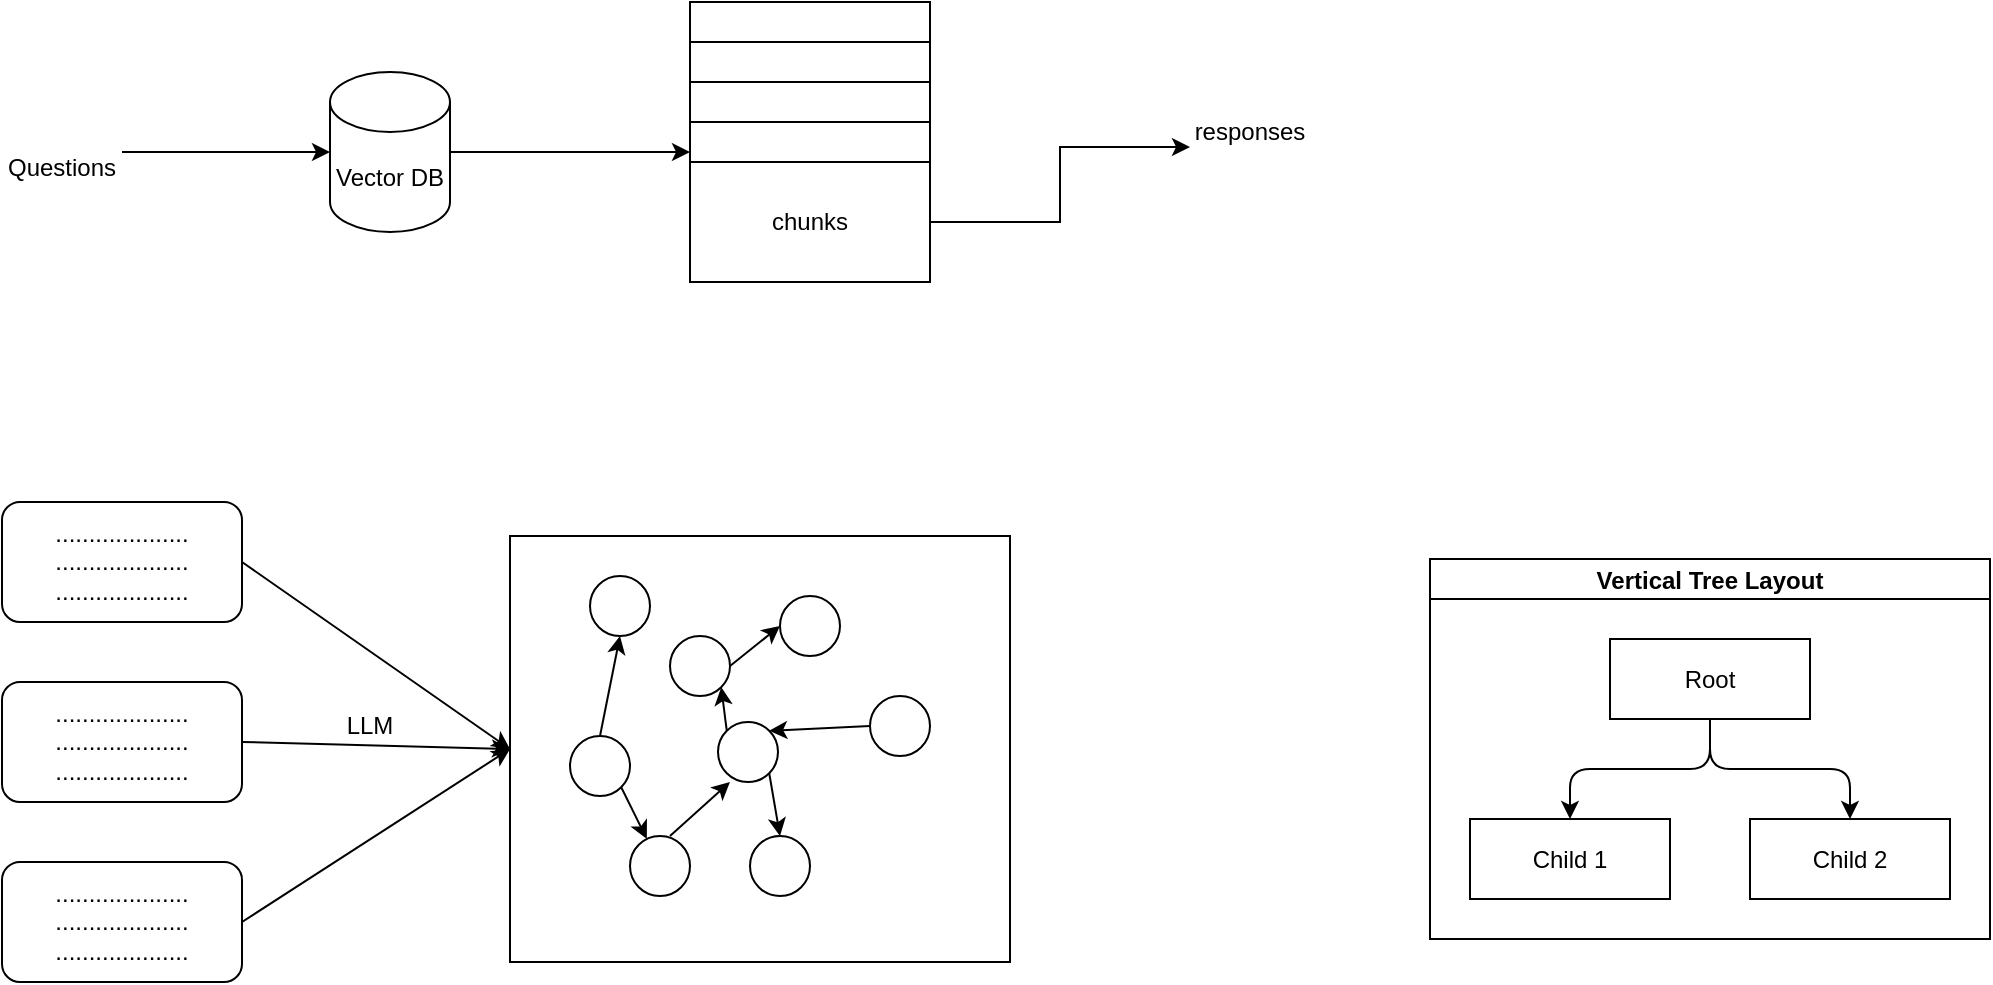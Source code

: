 <mxfile version="24.5.4" type="github">
  <diagram name="Page-1" id="7op_9812w94ldrjI6Ey1">
    <mxGraphModel dx="728" dy="772" grid="1" gridSize="10" guides="1" tooltips="1" connect="1" arrows="1" fold="1" page="1" pageScale="1" pageWidth="850" pageHeight="1100" math="0" shadow="0">
      <root>
        <mxCell id="0" />
        <mxCell id="1" parent="0" />
        <mxCell id="voNG8zI8bnT-y6r0QDdU-24" value="" style="rounded=0;whiteSpace=wrap;html=1;" vertex="1" parent="1">
          <mxGeometry x="430" y="557" width="250" height="213" as="geometry" />
        </mxCell>
        <mxCell id="voNG8zI8bnT-y6r0QDdU-1" value="" style="rounded=0;whiteSpace=wrap;html=1;" vertex="1" parent="1">
          <mxGeometry x="520" y="290" width="120" height="60" as="geometry" />
        </mxCell>
        <mxCell id="voNG8zI8bnT-y6r0QDdU-10" style="edgeStyle=orthogonalEdgeStyle;rounded=0;orthogonalLoop=1;jettySize=auto;html=1;entryX=0;entryY=0.25;entryDx=0;entryDy=0;" edge="1" parent="1" source="voNG8zI8bnT-y6r0QDdU-2" target="voNG8zI8bnT-y6r0QDdU-5">
          <mxGeometry relative="1" as="geometry" />
        </mxCell>
        <mxCell id="voNG8zI8bnT-y6r0QDdU-2" value="Vector DB" style="shape=cylinder3;whiteSpace=wrap;html=1;boundedLbl=1;backgroundOutline=1;size=15;" vertex="1" parent="1">
          <mxGeometry x="340" y="325" width="60" height="80" as="geometry" />
        </mxCell>
        <mxCell id="voNG8zI8bnT-y6r0QDdU-3" value="" style="rounded=0;whiteSpace=wrap;html=1;" vertex="1" parent="1">
          <mxGeometry x="520" y="310" width="120" height="60" as="geometry" />
        </mxCell>
        <mxCell id="voNG8zI8bnT-y6r0QDdU-4" value="" style="rounded=0;whiteSpace=wrap;html=1;" vertex="1" parent="1">
          <mxGeometry x="520" y="330" width="120" height="60" as="geometry" />
        </mxCell>
        <mxCell id="voNG8zI8bnT-y6r0QDdU-5" value="" style="rounded=0;whiteSpace=wrap;html=1;" vertex="1" parent="1">
          <mxGeometry x="520" y="350" width="120" height="60" as="geometry" />
        </mxCell>
        <mxCell id="voNG8zI8bnT-y6r0QDdU-11" style="edgeStyle=orthogonalEdgeStyle;rounded=0;orthogonalLoop=1;jettySize=auto;html=1;entryX=0;entryY=0.75;entryDx=0;entryDy=0;" edge="1" parent="1" source="voNG8zI8bnT-y6r0QDdU-6" target="voNG8zI8bnT-y6r0QDdU-8">
          <mxGeometry relative="1" as="geometry" />
        </mxCell>
        <mxCell id="voNG8zI8bnT-y6r0QDdU-6" value="chunks" style="rounded=0;whiteSpace=wrap;html=1;" vertex="1" parent="1">
          <mxGeometry x="520" y="370" width="120" height="60" as="geometry" />
        </mxCell>
        <mxCell id="voNG8zI8bnT-y6r0QDdU-7" value="&lt;br&gt;Questions" style="text;html=1;align=center;verticalAlign=middle;whiteSpace=wrap;rounded=0;" vertex="1" parent="1">
          <mxGeometry x="176" y="350" width="60" height="30" as="geometry" />
        </mxCell>
        <mxCell id="voNG8zI8bnT-y6r0QDdU-8" value="responses" style="text;html=1;align=center;verticalAlign=middle;whiteSpace=wrap;rounded=0;" vertex="1" parent="1">
          <mxGeometry x="770" y="340" width="60" height="30" as="geometry" />
        </mxCell>
        <mxCell id="voNG8zI8bnT-y6r0QDdU-9" style="edgeStyle=orthogonalEdgeStyle;rounded=0;orthogonalLoop=1;jettySize=auto;html=1;entryX=0;entryY=0.5;entryDx=0;entryDy=0;entryPerimeter=0;" edge="1" parent="1" source="voNG8zI8bnT-y6r0QDdU-7" target="voNG8zI8bnT-y6r0QDdU-2">
          <mxGeometry relative="1" as="geometry" />
        </mxCell>
        <mxCell id="voNG8zI8bnT-y6r0QDdU-12" value="....................&lt;div&gt;....................&lt;/div&gt;&lt;div&gt;....................&lt;/div&gt;" style="rounded=1;whiteSpace=wrap;html=1;" vertex="1" parent="1">
          <mxGeometry x="176" y="540" width="120" height="60" as="geometry" />
        </mxCell>
        <mxCell id="voNG8zI8bnT-y6r0QDdU-14" value="....................&lt;div&gt;....................&lt;/div&gt;&lt;div&gt;....................&lt;/div&gt;" style="rounded=1;whiteSpace=wrap;html=1;" vertex="1" parent="1">
          <mxGeometry x="176" y="630" width="120" height="60" as="geometry" />
        </mxCell>
        <mxCell id="voNG8zI8bnT-y6r0QDdU-15" value="....................&lt;div&gt;....................&lt;/div&gt;&lt;div&gt;....................&lt;/div&gt;" style="rounded=1;whiteSpace=wrap;html=1;" vertex="1" parent="1">
          <mxGeometry x="176" y="720" width="120" height="60" as="geometry" />
        </mxCell>
        <mxCell id="voNG8zI8bnT-y6r0QDdU-16" value="" style="ellipse;whiteSpace=wrap;html=1;aspect=fixed;" vertex="1" parent="1">
          <mxGeometry x="470" y="577" width="30" height="30" as="geometry" />
        </mxCell>
        <mxCell id="voNG8zI8bnT-y6r0QDdU-17" value="" style="ellipse;whiteSpace=wrap;html=1;aspect=fixed;" vertex="1" parent="1">
          <mxGeometry x="565" y="587" width="30" height="30" as="geometry" />
        </mxCell>
        <mxCell id="voNG8zI8bnT-y6r0QDdU-18" value="" style="ellipse;whiteSpace=wrap;html=1;aspect=fixed;" vertex="1" parent="1">
          <mxGeometry x="534" y="650" width="30" height="30" as="geometry" />
        </mxCell>
        <mxCell id="voNG8zI8bnT-y6r0QDdU-19" value="" style="ellipse;whiteSpace=wrap;html=1;aspect=fixed;" vertex="1" parent="1">
          <mxGeometry x="460" y="657" width="30" height="30" as="geometry" />
        </mxCell>
        <mxCell id="voNG8zI8bnT-y6r0QDdU-20" value="" style="ellipse;whiteSpace=wrap;html=1;aspect=fixed;" vertex="1" parent="1">
          <mxGeometry x="550" y="707" width="30" height="30" as="geometry" />
        </mxCell>
        <mxCell id="voNG8zI8bnT-y6r0QDdU-21" value="" style="ellipse;whiteSpace=wrap;html=1;aspect=fixed;" vertex="1" parent="1">
          <mxGeometry x="490" y="707" width="30" height="30" as="geometry" />
        </mxCell>
        <mxCell id="voNG8zI8bnT-y6r0QDdU-22" value="" style="ellipse;whiteSpace=wrap;html=1;aspect=fixed;" vertex="1" parent="1">
          <mxGeometry x="610" y="637" width="30" height="30" as="geometry" />
        </mxCell>
        <mxCell id="voNG8zI8bnT-y6r0QDdU-23" value="" style="ellipse;whiteSpace=wrap;html=1;aspect=fixed;" vertex="1" parent="1">
          <mxGeometry x="510" y="607" width="30" height="30" as="geometry" />
        </mxCell>
        <mxCell id="voNG8zI8bnT-y6r0QDdU-26" value="" style="endArrow=classic;html=1;rounded=0;" edge="1" parent="1">
          <mxGeometry width="50" height="50" relative="1" as="geometry">
            <mxPoint x="510" y="707" as="sourcePoint" />
            <mxPoint x="540" y="680" as="targetPoint" />
          </mxGeometry>
        </mxCell>
        <mxCell id="voNG8zI8bnT-y6r0QDdU-27" value="" style="endArrow=classic;html=1;rounded=0;entryX=1;entryY=0;entryDx=0;entryDy=0;exitX=0;exitY=0.5;exitDx=0;exitDy=0;" edge="1" parent="1" source="voNG8zI8bnT-y6r0QDdU-22" target="voNG8zI8bnT-y6r0QDdU-18">
          <mxGeometry width="50" height="50" relative="1" as="geometry">
            <mxPoint x="320" y="520" as="sourcePoint" />
            <mxPoint x="370" y="470" as="targetPoint" />
          </mxGeometry>
        </mxCell>
        <mxCell id="voNG8zI8bnT-y6r0QDdU-28" value="" style="endArrow=classic;html=1;rounded=0;entryX=0.5;entryY=0;entryDx=0;entryDy=0;exitX=1;exitY=1;exitDx=0;exitDy=0;" edge="1" parent="1" source="voNG8zI8bnT-y6r0QDdU-18" target="voNG8zI8bnT-y6r0QDdU-20">
          <mxGeometry width="50" height="50" relative="1" as="geometry">
            <mxPoint x="620" y="662" as="sourcePoint" />
            <mxPoint x="570" y="664" as="targetPoint" />
          </mxGeometry>
        </mxCell>
        <mxCell id="voNG8zI8bnT-y6r0QDdU-29" value="" style="endArrow=classic;html=1;rounded=0;entryX=0.5;entryY=1;entryDx=0;entryDy=0;exitX=0.5;exitY=0;exitDx=0;exitDy=0;" edge="1" parent="1" source="voNG8zI8bnT-y6r0QDdU-19" target="voNG8zI8bnT-y6r0QDdU-16">
          <mxGeometry width="50" height="50" relative="1" as="geometry">
            <mxPoint x="320" y="520" as="sourcePoint" />
            <mxPoint x="370" y="470" as="targetPoint" />
          </mxGeometry>
        </mxCell>
        <mxCell id="voNG8zI8bnT-y6r0QDdU-30" value="" style="endArrow=classic;html=1;rounded=0;entryX=1;entryY=1;entryDx=0;entryDy=0;exitX=0;exitY=0;exitDx=0;exitDy=0;" edge="1" parent="1" source="voNG8zI8bnT-y6r0QDdU-18" target="voNG8zI8bnT-y6r0QDdU-23">
          <mxGeometry width="50" height="50" relative="1" as="geometry">
            <mxPoint x="320" y="520" as="sourcePoint" />
            <mxPoint x="370" y="470" as="targetPoint" />
          </mxGeometry>
        </mxCell>
        <mxCell id="voNG8zI8bnT-y6r0QDdU-31" value="" style="endArrow=classic;html=1;rounded=0;exitX=1;exitY=1;exitDx=0;exitDy=0;" edge="1" parent="1" source="voNG8zI8bnT-y6r0QDdU-19" target="voNG8zI8bnT-y6r0QDdU-21">
          <mxGeometry width="50" height="50" relative="1" as="geometry">
            <mxPoint x="320" y="520" as="sourcePoint" />
            <mxPoint x="370" y="470" as="targetPoint" />
          </mxGeometry>
        </mxCell>
        <mxCell id="voNG8zI8bnT-y6r0QDdU-32" value="" style="endArrow=classic;html=1;rounded=0;entryX=0;entryY=0.5;entryDx=0;entryDy=0;exitX=1;exitY=0.5;exitDx=0;exitDy=0;" edge="1" parent="1" source="voNG8zI8bnT-y6r0QDdU-23" target="voNG8zI8bnT-y6r0QDdU-17">
          <mxGeometry width="50" height="50" relative="1" as="geometry">
            <mxPoint x="320" y="520" as="sourcePoint" />
            <mxPoint x="370" y="470" as="targetPoint" />
          </mxGeometry>
        </mxCell>
        <mxCell id="voNG8zI8bnT-y6r0QDdU-33" value="" style="endArrow=classic;html=1;rounded=0;entryX=0;entryY=0.5;entryDx=0;entryDy=0;exitX=1;exitY=0.5;exitDx=0;exitDy=0;" edge="1" parent="1" source="voNG8zI8bnT-y6r0QDdU-12" target="voNG8zI8bnT-y6r0QDdU-24">
          <mxGeometry width="50" height="50" relative="1" as="geometry">
            <mxPoint x="320" y="520" as="sourcePoint" />
            <mxPoint x="370" y="470" as="targetPoint" />
          </mxGeometry>
        </mxCell>
        <mxCell id="voNG8zI8bnT-y6r0QDdU-34" value="" style="endArrow=classic;html=1;rounded=0;entryX=0;entryY=0.5;entryDx=0;entryDy=0;exitX=1;exitY=0.5;exitDx=0;exitDy=0;" edge="1" parent="1" source="voNG8zI8bnT-y6r0QDdU-14" target="voNG8zI8bnT-y6r0QDdU-24">
          <mxGeometry width="50" height="50" relative="1" as="geometry">
            <mxPoint x="320" y="520" as="sourcePoint" />
            <mxPoint x="370" y="470" as="targetPoint" />
          </mxGeometry>
        </mxCell>
        <mxCell id="voNG8zI8bnT-y6r0QDdU-35" value="" style="endArrow=classic;html=1;rounded=0;entryX=0;entryY=0.5;entryDx=0;entryDy=0;exitX=1;exitY=0.5;exitDx=0;exitDy=0;" edge="1" parent="1" source="voNG8zI8bnT-y6r0QDdU-15" target="voNG8zI8bnT-y6r0QDdU-24">
          <mxGeometry width="50" height="50" relative="1" as="geometry">
            <mxPoint x="320" y="520" as="sourcePoint" />
            <mxPoint x="370" y="470" as="targetPoint" />
          </mxGeometry>
        </mxCell>
        <mxCell id="voNG8zI8bnT-y6r0QDdU-36" value="Vertical Tree Layout" style="swimlane;startSize=20;horizontal=1;childLayout=treeLayout;horizontalTree=0;sortEdges=1;resizable=0;containerType=tree;fontSize=12;" vertex="1" parent="1">
          <mxGeometry x="890" y="568.5" width="280" height="190" as="geometry" />
        </mxCell>
        <mxCell id="voNG8zI8bnT-y6r0QDdU-37" value="Root" style="whiteSpace=wrap;html=1;" vertex="1" parent="voNG8zI8bnT-y6r0QDdU-36">
          <mxGeometry x="90" y="40" width="100" height="40" as="geometry" />
        </mxCell>
        <mxCell id="voNG8zI8bnT-y6r0QDdU-38" value="Child 1" style="whiteSpace=wrap;html=1;" vertex="1" parent="voNG8zI8bnT-y6r0QDdU-36">
          <mxGeometry x="20" y="130" width="100" height="40" as="geometry" />
        </mxCell>
        <mxCell id="voNG8zI8bnT-y6r0QDdU-39" value="" style="edgeStyle=elbowEdgeStyle;elbow=vertical;html=1;rounded=1;curved=0;sourcePerimeterSpacing=0;targetPerimeterSpacing=0;startSize=6;endSize=6;" edge="1" parent="voNG8zI8bnT-y6r0QDdU-36" source="voNG8zI8bnT-y6r0QDdU-37" target="voNG8zI8bnT-y6r0QDdU-38">
          <mxGeometry relative="1" as="geometry" />
        </mxCell>
        <mxCell id="voNG8zI8bnT-y6r0QDdU-40" value="Child 2" style="whiteSpace=wrap;html=1;" vertex="1" parent="voNG8zI8bnT-y6r0QDdU-36">
          <mxGeometry x="160" y="130" width="100" height="40" as="geometry" />
        </mxCell>
        <mxCell id="voNG8zI8bnT-y6r0QDdU-41" value="" style="edgeStyle=elbowEdgeStyle;elbow=vertical;html=1;rounded=1;curved=0;sourcePerimeterSpacing=0;targetPerimeterSpacing=0;startSize=6;endSize=6;" edge="1" parent="voNG8zI8bnT-y6r0QDdU-36" source="voNG8zI8bnT-y6r0QDdU-37" target="voNG8zI8bnT-y6r0QDdU-40">
          <mxGeometry relative="1" as="geometry" />
        </mxCell>
        <mxCell id="voNG8zI8bnT-y6r0QDdU-52" value="LLM" style="text;html=1;align=center;verticalAlign=middle;whiteSpace=wrap;rounded=0;" vertex="1" parent="1">
          <mxGeometry x="330" y="637" width="60" height="30" as="geometry" />
        </mxCell>
      </root>
    </mxGraphModel>
  </diagram>
</mxfile>
